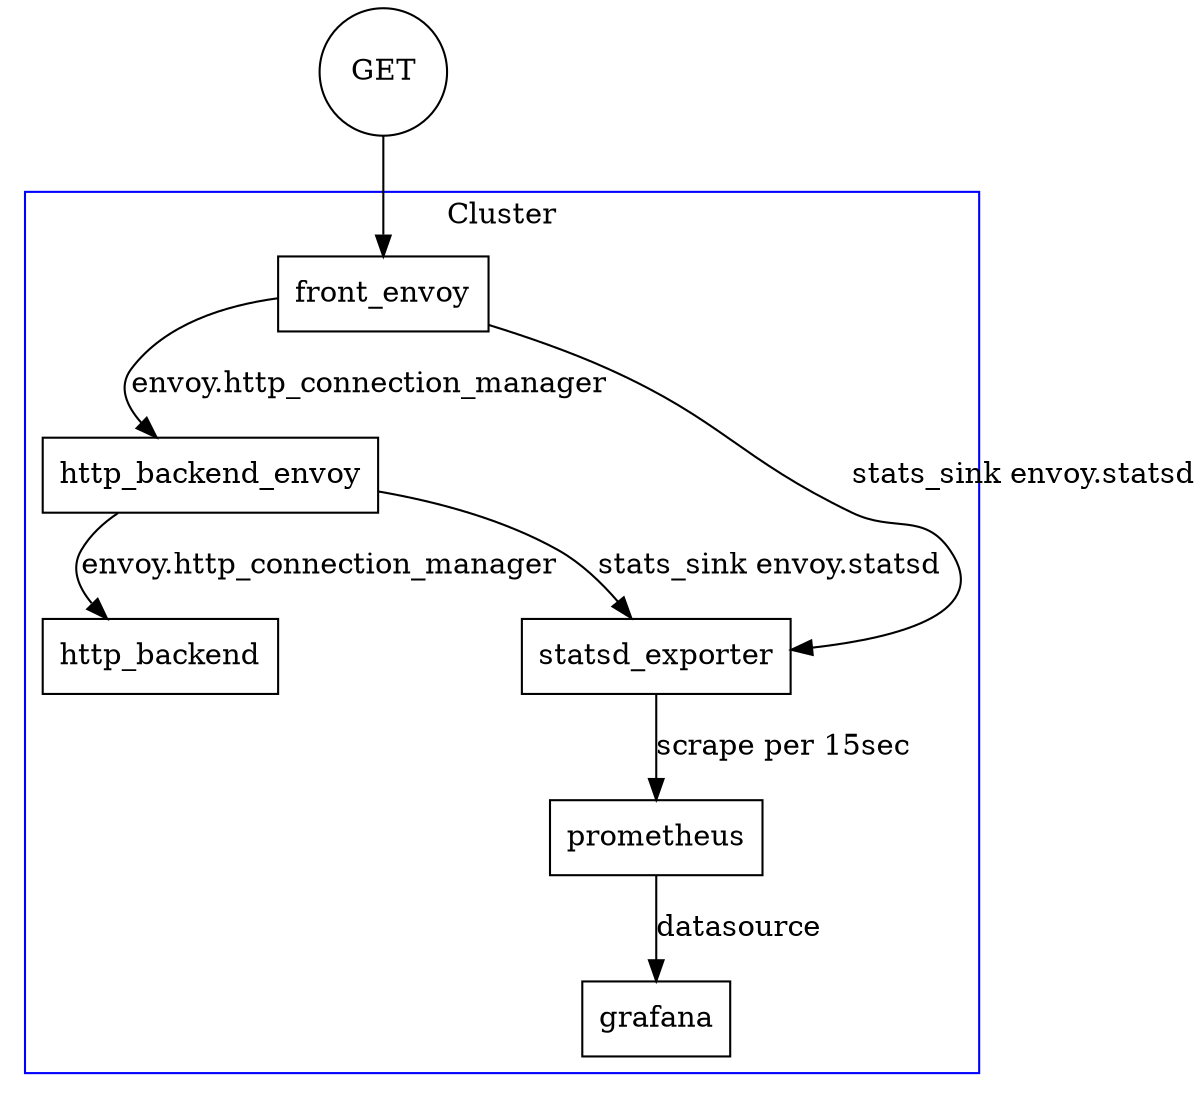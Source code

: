 digraph G {
  node [shape=box]; front_envoy; http_backend_envoy; http_backend; statsd_exporter; prometheus; grafana;
  node [shape=circle]; GET;

  GET -> front_envoy;

	subgraph cluster {
		label = "Cluster";
		color=blue

    front_envoy -> statsd_exporter [label="stats_sink envoy.statsd"];
    front_envoy -> http_backend_envoy [label="envoy.http_connection_manager"]
    http_backend_envoy -> http_backend [label="envoy.http_connection_manager"]
    http_backend_envoy -> statsd_exporter [label="stats_sink envoy.statsd"]
    statsd_exporter -> prometheus [label="scrape per 15sec"]
    prometheus -> grafana [label="datasource"]
	}
}
